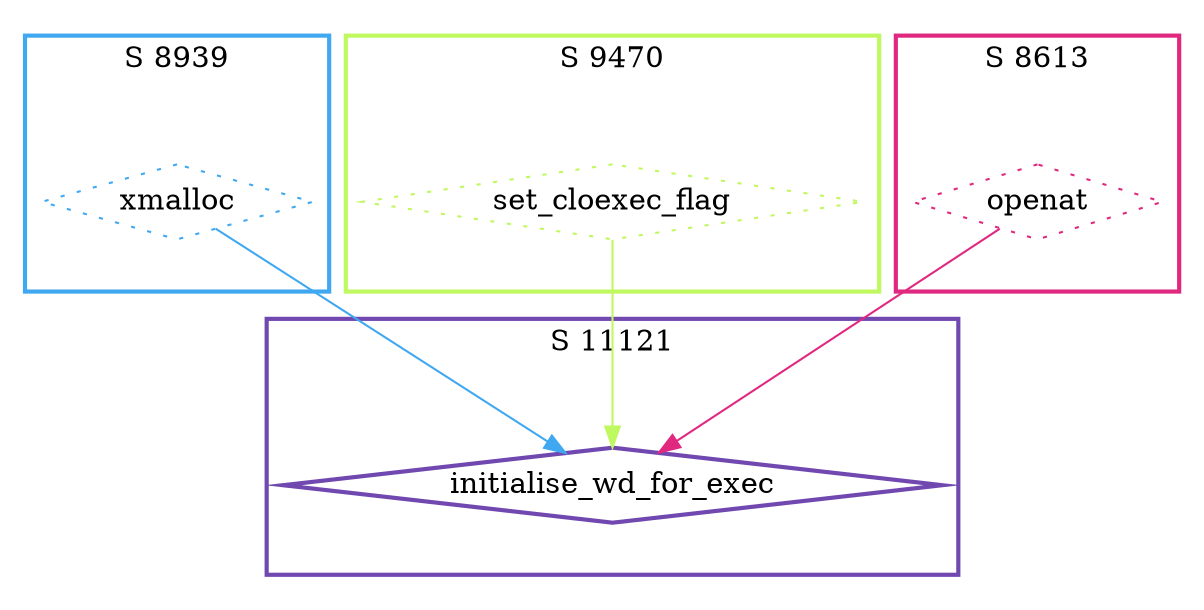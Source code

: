 digraph G {
  ratio=0.500000;
  "UV xmalloc (8939)" [shape=diamond, label="xmalloc", color="#40A8F0",
                       style=dotted];
  "UV set_cloexec_flag (9470)" [shape=diamond, label="set_cloexec_flag",
                                color="#C0F860", style=dotted];
  "UV initialise_wd_for_exec (11121)" [shape=diamond,
                                       label="initialise_wd_for_exec",
                                       color="#7048B0", style=bold];
  "UV openat (8613)" [shape=diamond, label="openat", color="#E02880",
                      style=dotted];
  
  subgraph cluster_8613 { label="S 8613";
    color="#E02880";
    style=bold;
    "UV openat (8613)"; };
  subgraph cluster_8939 { label="S 8939";
    color="#40A8F0";
    style=bold;
    "UV xmalloc (8939)"; };
  subgraph cluster_11121 { label="S 11121";
    color="#7048B0";
    style=bold;
    "UV initialise_wd_for_exec (11121)"; };
  subgraph cluster_9470 { label="S 9470";
    color="#C0F860";
    style=bold;
    "UV set_cloexec_flag (9470)"; };
  
  "UV xmalloc (8939)" -> "UV initialise_wd_for_exec (11121)" [color="#40A8F0"];
  "UV set_cloexec_flag (9470)" -> "UV initialise_wd_for_exec (11121)" [
  color="#C0F860"];
  "UV openat (8613)" -> "UV initialise_wd_for_exec (11121)" [color="#E02880"];
  
  }